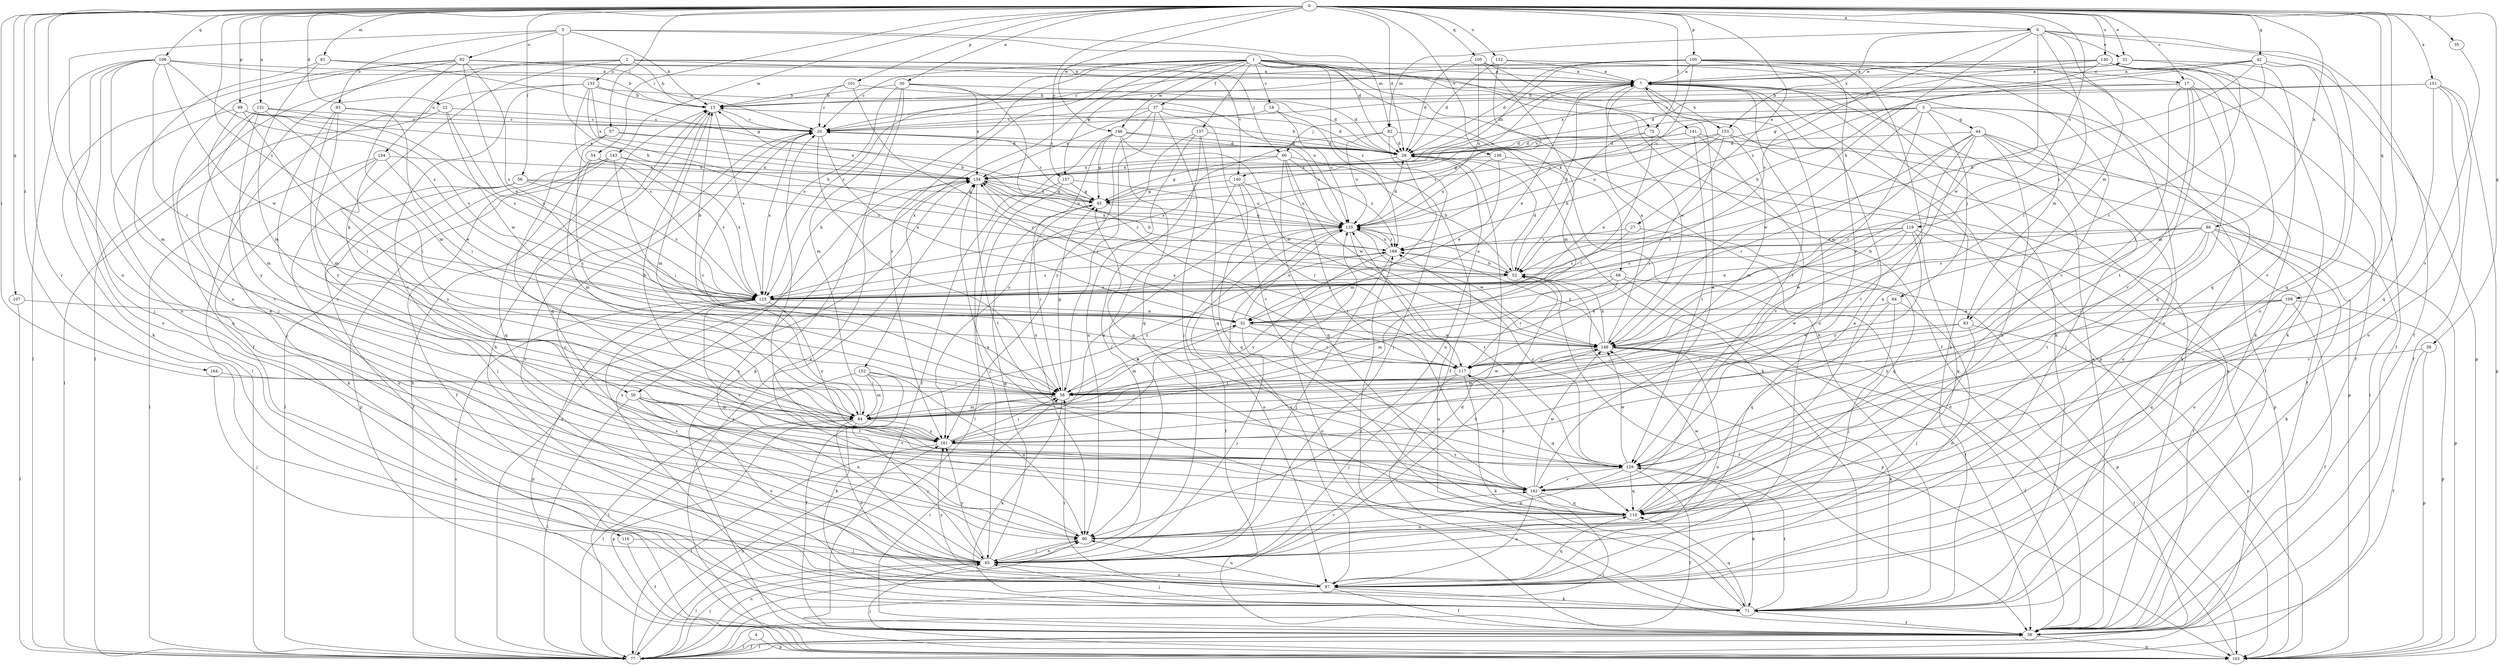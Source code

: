strict digraph  {
0;
1;
2;
3;
4;
5;
6;
7;
13;
17;
18;
20;
22;
26;
27;
30;
31;
32;
35;
37;
38;
39;
42;
44;
45;
50;
52;
54;
56;
57;
58;
60;
64;
65;
68;
71;
75;
77;
81;
82;
83;
84;
86;
90;
92;
93;
97;
99;
100;
101;
103;
105;
107;
108;
109;
110;
116;
117;
119;
123;
129;
130;
131;
132;
133;
134;
135;
136;
137;
140;
141;
142;
143;
146;
148;
151;
152;
153;
154;
157;
161;
164;
168;
0 -> 6  [label=a];
0 -> 17  [label=c];
0 -> 22  [label=d];
0 -> 26  [label=d];
0 -> 27  [label=e];
0 -> 30  [label=e];
0 -> 31  [label=e];
0 -> 35  [label=f];
0 -> 39  [label=g];
0 -> 42  [label=g];
0 -> 54  [label=i];
0 -> 56  [label=i];
0 -> 57  [label=i];
0 -> 58  [label=i];
0 -> 75  [label=l];
0 -> 81  [label=m];
0 -> 86  [label=n];
0 -> 90  [label=n];
0 -> 99  [label=p];
0 -> 100  [label=p];
0 -> 101  [label=p];
0 -> 105  [label=q];
0 -> 107  [label=q];
0 -> 108  [label=q];
0 -> 109  [label=q];
0 -> 116  [label=r];
0 -> 119  [label=s];
0 -> 123  [label=s];
0 -> 129  [label=t];
0 -> 130  [label=u];
0 -> 131  [label=u];
0 -> 132  [label=u];
0 -> 136  [label=v];
0 -> 143  [label=w];
0 -> 146  [label=w];
0 -> 151  [label=x];
0 -> 157  [label=y];
0 -> 164  [label=z];
1 -> 17  [label=c];
1 -> 18  [label=c];
1 -> 20  [label=c];
1 -> 37  [label=f];
1 -> 38  [label=f];
1 -> 50  [label=h];
1 -> 68  [label=k];
1 -> 71  [label=k];
1 -> 75  [label=l];
1 -> 103  [label=p];
1 -> 123  [label=s];
1 -> 137  [label=v];
1 -> 146  [label=w];
1 -> 152  [label=x];
1 -> 157  [label=y];
1 -> 161  [label=y];
1 -> 168  [label=z];
2 -> 7  [label=a];
2 -> 13  [label=b];
2 -> 50  [label=h];
2 -> 60  [label=j];
2 -> 77  [label=l];
2 -> 133  [label=u];
2 -> 134  [label=u];
2 -> 140  [label=v];
3 -> 38  [label=f];
3 -> 44  [label=g];
3 -> 60  [label=j];
3 -> 64  [label=j];
3 -> 71  [label=k];
3 -> 117  [label=r];
3 -> 135  [label=u];
3 -> 140  [label=v];
3 -> 148  [label=w];
4 -> 77  [label=l];
4 -> 103  [label=p];
5 -> 13  [label=b];
5 -> 26  [label=d];
5 -> 52  [label=h];
5 -> 82  [label=m];
5 -> 92  [label=o];
5 -> 93  [label=o];
5 -> 97  [label=o];
6 -> 31  [label=e];
6 -> 38  [label=f];
6 -> 52  [label=h];
6 -> 58  [label=i];
6 -> 82  [label=m];
6 -> 83  [label=m];
6 -> 97  [label=o];
6 -> 123  [label=s];
6 -> 148  [label=w];
6 -> 153  [label=x];
7 -> 13  [label=b];
7 -> 26  [label=d];
7 -> 31  [label=e];
7 -> 32  [label=e];
7 -> 52  [label=h];
7 -> 71  [label=k];
7 -> 83  [label=m];
7 -> 129  [label=t];
7 -> 141  [label=v];
7 -> 148  [label=w];
7 -> 153  [label=x];
13 -> 20  [label=c];
13 -> 84  [label=m];
13 -> 110  [label=q];
13 -> 123  [label=s];
17 -> 13  [label=b];
17 -> 38  [label=f];
17 -> 52  [label=h];
17 -> 58  [label=i];
17 -> 110  [label=q];
17 -> 129  [label=t];
17 -> 142  [label=v];
18 -> 20  [label=c];
18 -> 38  [label=f];
18 -> 135  [label=u];
20 -> 26  [label=d];
20 -> 32  [label=e];
20 -> 58  [label=i];
20 -> 123  [label=s];
22 -> 20  [label=c];
22 -> 77  [label=l];
22 -> 123  [label=s];
22 -> 148  [label=w];
26 -> 13  [label=b];
26 -> 20  [label=c];
26 -> 84  [label=m];
26 -> 90  [label=n];
26 -> 154  [label=x];
27 -> 110  [label=q];
27 -> 123  [label=s];
27 -> 168  [label=z];
30 -> 13  [label=b];
30 -> 26  [label=d];
30 -> 84  [label=m];
30 -> 103  [label=p];
30 -> 117  [label=r];
30 -> 123  [label=s];
30 -> 154  [label=x];
31 -> 7  [label=a];
31 -> 117  [label=r];
31 -> 142  [label=v];
32 -> 13  [label=b];
32 -> 65  [label=j];
32 -> 84  [label=m];
32 -> 117  [label=r];
32 -> 135  [label=u];
32 -> 148  [label=w];
35 -> 142  [label=v];
37 -> 20  [label=c];
37 -> 26  [label=d];
37 -> 58  [label=i];
37 -> 65  [label=j];
37 -> 142  [label=v];
37 -> 154  [label=x];
37 -> 161  [label=y];
38 -> 7  [label=a];
38 -> 58  [label=i];
38 -> 77  [label=l];
38 -> 103  [label=p];
38 -> 135  [label=u];
39 -> 38  [label=f];
39 -> 103  [label=p];
39 -> 117  [label=r];
42 -> 7  [label=a];
42 -> 20  [label=c];
42 -> 52  [label=h];
42 -> 103  [label=p];
42 -> 110  [label=q];
42 -> 123  [label=s];
42 -> 168  [label=z];
44 -> 26  [label=d];
44 -> 38  [label=f];
44 -> 58  [label=i];
44 -> 65  [label=j];
44 -> 90  [label=n];
44 -> 97  [label=o];
44 -> 117  [label=r];
44 -> 129  [label=t];
44 -> 148  [label=w];
45 -> 7  [label=a];
45 -> 20  [label=c];
45 -> 58  [label=i];
45 -> 135  [label=u];
45 -> 154  [label=x];
50 -> 77  [label=l];
50 -> 84  [label=m];
50 -> 90  [label=n];
50 -> 97  [label=o];
50 -> 129  [label=t];
50 -> 142  [label=v];
52 -> 26  [label=d];
52 -> 38  [label=f];
52 -> 103  [label=p];
52 -> 123  [label=s];
52 -> 135  [label=u];
54 -> 84  [label=m];
54 -> 110  [label=q];
54 -> 123  [label=s];
54 -> 154  [label=x];
56 -> 38  [label=f];
56 -> 45  [label=g];
56 -> 65  [label=j];
56 -> 97  [label=o];
56 -> 123  [label=s];
56 -> 168  [label=z];
57 -> 26  [label=d];
57 -> 58  [label=i];
57 -> 154  [label=x];
57 -> 161  [label=y];
58 -> 32  [label=e];
58 -> 45  [label=g];
58 -> 71  [label=k];
58 -> 84  [label=m];
58 -> 148  [label=w];
60 -> 45  [label=g];
60 -> 52  [label=h];
60 -> 110  [label=q];
60 -> 129  [label=t];
60 -> 148  [label=w];
60 -> 154  [label=x];
60 -> 168  [label=z];
64 -> 32  [label=e];
64 -> 65  [label=j];
64 -> 97  [label=o];
64 -> 110  [label=q];
65 -> 7  [label=a];
65 -> 20  [label=c];
65 -> 45  [label=g];
65 -> 52  [label=h];
65 -> 77  [label=l];
65 -> 90  [label=n];
65 -> 97  [label=o];
65 -> 123  [label=s];
65 -> 154  [label=x];
65 -> 161  [label=y];
68 -> 38  [label=f];
68 -> 84  [label=m];
68 -> 103  [label=p];
68 -> 117  [label=r];
68 -> 123  [label=s];
71 -> 38  [label=f];
71 -> 58  [label=i];
71 -> 65  [label=j];
71 -> 110  [label=q];
71 -> 129  [label=t];
71 -> 135  [label=u];
71 -> 154  [label=x];
71 -> 168  [label=z];
75 -> 26  [label=d];
75 -> 38  [label=f];
75 -> 52  [label=h];
75 -> 58  [label=i];
77 -> 7  [label=a];
77 -> 13  [label=b];
77 -> 26  [label=d];
77 -> 38  [label=f];
77 -> 65  [label=j];
77 -> 90  [label=n];
77 -> 123  [label=s];
77 -> 154  [label=x];
77 -> 161  [label=y];
81 -> 7  [label=a];
81 -> 45  [label=g];
81 -> 84  [label=m];
81 -> 90  [label=n];
82 -> 26  [label=d];
82 -> 65  [label=j];
82 -> 71  [label=k];
82 -> 123  [label=s];
82 -> 135  [label=u];
83 -> 58  [label=i];
83 -> 65  [label=j];
83 -> 103  [label=p];
83 -> 148  [label=w];
84 -> 20  [label=c];
84 -> 65  [label=j];
84 -> 77  [label=l];
84 -> 97  [label=o];
84 -> 103  [label=p];
84 -> 161  [label=y];
84 -> 168  [label=z];
86 -> 52  [label=h];
86 -> 58  [label=i];
86 -> 71  [label=k];
86 -> 97  [label=o];
86 -> 103  [label=p];
86 -> 123  [label=s];
86 -> 129  [label=t];
86 -> 168  [label=z];
90 -> 65  [label=j];
90 -> 142  [label=v];
90 -> 154  [label=x];
92 -> 7  [label=a];
92 -> 20  [label=c];
92 -> 32  [label=e];
92 -> 38  [label=f];
92 -> 65  [label=j];
92 -> 71  [label=k];
92 -> 84  [label=m];
92 -> 123  [label=s];
93 -> 20  [label=c];
93 -> 58  [label=i];
93 -> 84  [label=m];
93 -> 142  [label=v];
93 -> 161  [label=y];
97 -> 13  [label=b];
97 -> 20  [label=c];
97 -> 38  [label=f];
97 -> 71  [label=k];
97 -> 90  [label=n];
97 -> 110  [label=q];
97 -> 135  [label=u];
97 -> 161  [label=y];
99 -> 20  [label=c];
99 -> 58  [label=i];
99 -> 84  [label=m];
99 -> 90  [label=n];
99 -> 123  [label=s];
99 -> 154  [label=x];
100 -> 7  [label=a];
100 -> 20  [label=c];
100 -> 26  [label=d];
100 -> 71  [label=k];
100 -> 90  [label=n];
100 -> 97  [label=o];
100 -> 135  [label=u];
100 -> 142  [label=v];
100 -> 154  [label=x];
100 -> 161  [label=y];
101 -> 13  [label=b];
101 -> 20  [label=c];
101 -> 117  [label=r];
101 -> 135  [label=u];
103 -> 26  [label=d];
103 -> 65  [label=j];
103 -> 154  [label=x];
105 -> 7  [label=a];
105 -> 26  [label=d];
105 -> 84  [label=m];
105 -> 97  [label=o];
105 -> 135  [label=u];
107 -> 32  [label=e];
107 -> 77  [label=l];
108 -> 7  [label=a];
108 -> 13  [label=b];
108 -> 65  [label=j];
108 -> 77  [label=l];
108 -> 84  [label=m];
108 -> 97  [label=o];
108 -> 117  [label=r];
108 -> 123  [label=s];
108 -> 148  [label=w];
109 -> 32  [label=e];
109 -> 38  [label=f];
109 -> 103  [label=p];
109 -> 110  [label=q];
109 -> 148  [label=w];
109 -> 161  [label=y];
110 -> 90  [label=n];
110 -> 148  [label=w];
110 -> 154  [label=x];
116 -> 38  [label=f];
116 -> 65  [label=j];
117 -> 58  [label=i];
117 -> 65  [label=j];
117 -> 71  [label=k];
117 -> 110  [label=q];
117 -> 154  [label=x];
119 -> 32  [label=e];
119 -> 38  [label=f];
119 -> 110  [label=q];
119 -> 123  [label=s];
119 -> 148  [label=w];
119 -> 161  [label=y];
119 -> 168  [label=z];
123 -> 32  [label=e];
123 -> 103  [label=p];
123 -> 142  [label=v];
123 -> 161  [label=y];
129 -> 45  [label=g];
129 -> 71  [label=k];
129 -> 77  [label=l];
129 -> 90  [label=n];
129 -> 110  [label=q];
129 -> 142  [label=v];
129 -> 148  [label=w];
129 -> 168  [label=z];
130 -> 7  [label=a];
130 -> 20  [label=c];
130 -> 38  [label=f];
130 -> 45  [label=g];
130 -> 71  [label=k];
130 -> 84  [label=m];
130 -> 110  [label=q];
130 -> 154  [label=x];
131 -> 20  [label=c];
131 -> 58  [label=i];
131 -> 65  [label=j];
131 -> 123  [label=s];
131 -> 142  [label=v];
131 -> 161  [label=y];
132 -> 7  [label=a];
132 -> 26  [label=d];
132 -> 71  [label=k];
132 -> 123  [label=s];
133 -> 13  [label=b];
133 -> 26  [label=d];
133 -> 52  [label=h];
133 -> 77  [label=l];
133 -> 123  [label=s];
133 -> 142  [label=v];
133 -> 154  [label=x];
134 -> 32  [label=e];
134 -> 71  [label=k];
134 -> 77  [label=l];
134 -> 154  [label=x];
134 -> 161  [label=y];
135 -> 13  [label=b];
135 -> 26  [label=d];
135 -> 38  [label=f];
135 -> 97  [label=o];
135 -> 129  [label=t];
135 -> 148  [label=w];
135 -> 168  [label=z];
136 -> 32  [label=e];
136 -> 103  [label=p];
136 -> 135  [label=u];
136 -> 154  [label=x];
137 -> 26  [label=d];
137 -> 65  [label=j];
137 -> 90  [label=n];
137 -> 110  [label=q];
137 -> 161  [label=y];
140 -> 45  [label=g];
140 -> 90  [label=n];
140 -> 110  [label=q];
140 -> 117  [label=r];
140 -> 135  [label=u];
141 -> 26  [label=d];
141 -> 45  [label=g];
141 -> 103  [label=p];
141 -> 129  [label=t];
141 -> 142  [label=v];
142 -> 7  [label=a];
142 -> 20  [label=c];
142 -> 77  [label=l];
142 -> 97  [label=o];
142 -> 110  [label=q];
142 -> 117  [label=r];
142 -> 148  [label=w];
143 -> 38  [label=f];
143 -> 58  [label=i];
143 -> 77  [label=l];
143 -> 103  [label=p];
143 -> 123  [label=s];
143 -> 154  [label=x];
146 -> 26  [label=d];
146 -> 38  [label=f];
146 -> 45  [label=g];
146 -> 90  [label=n];
146 -> 110  [label=q];
146 -> 135  [label=u];
146 -> 148  [label=w];
148 -> 7  [label=a];
148 -> 38  [label=f];
148 -> 52  [label=h];
148 -> 71  [label=k];
148 -> 77  [label=l];
148 -> 84  [label=m];
148 -> 97  [label=o];
148 -> 117  [label=r];
148 -> 168  [label=z];
151 -> 13  [label=b];
151 -> 26  [label=d];
151 -> 38  [label=f];
151 -> 97  [label=o];
151 -> 103  [label=p];
151 -> 110  [label=q];
152 -> 38  [label=f];
152 -> 58  [label=i];
152 -> 71  [label=k];
152 -> 77  [label=l];
152 -> 84  [label=m];
152 -> 90  [label=n];
153 -> 26  [label=d];
153 -> 32  [label=e];
153 -> 58  [label=i];
153 -> 77  [label=l];
153 -> 84  [label=m];
153 -> 135  [label=u];
154 -> 45  [label=g];
154 -> 52  [label=h];
154 -> 129  [label=t];
154 -> 135  [label=u];
157 -> 45  [label=g];
157 -> 65  [label=j];
157 -> 77  [label=l];
157 -> 135  [label=u];
161 -> 13  [label=b];
161 -> 58  [label=i];
161 -> 77  [label=l];
161 -> 129  [label=t];
161 -> 135  [label=u];
164 -> 58  [label=i];
164 -> 65  [label=j];
168 -> 52  [label=h];
168 -> 65  [label=j];
168 -> 123  [label=s];
168 -> 135  [label=u];
168 -> 154  [label=x];
168 -> 161  [label=y];
}
